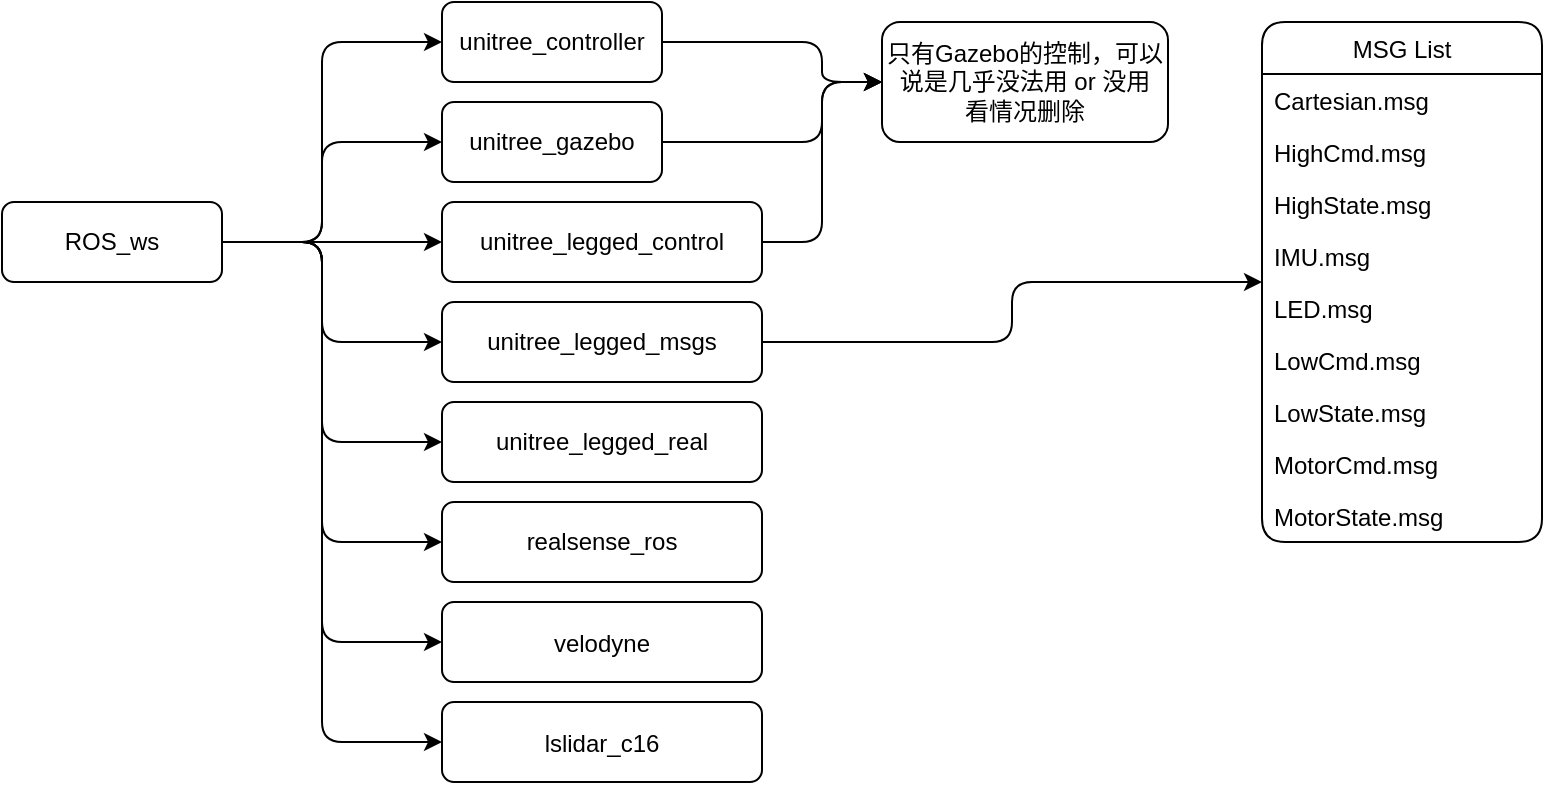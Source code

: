 <mxfile>
    <diagram id="2bcIbB1W4fU8qBgN0w6G" name="第 1 页">
        <mxGraphModel dx="541" dy="585" grid="1" gridSize="10" guides="1" tooltips="1" connect="1" arrows="1" fold="1" page="1" pageScale="1" pageWidth="827" pageHeight="1169" math="0" shadow="0">
            <root>
                <mxCell id="0"/>
                <mxCell id="1" parent="0"/>
                <mxCell id="C_AhAHpW7zwYLXLOmo2u-3" value="" style="edgeStyle=orthogonalEdgeStyle;rounded=1;orthogonalLoop=1;jettySize=auto;html=1;" parent="1" source="C_AhAHpW7zwYLXLOmo2u-1" target="C_AhAHpW7zwYLXLOmo2u-2" edge="1">
                    <mxGeometry relative="1" as="geometry"/>
                </mxCell>
                <mxCell id="C_AhAHpW7zwYLXLOmo2u-1" value="ROS_ws" style="rounded=1;whiteSpace=wrap;html=1;" parent="1" vertex="1">
                    <mxGeometry x="20" y="170" width="110" height="40" as="geometry"/>
                </mxCell>
                <mxCell id="C_AhAHpW7zwYLXLOmo2u-2" value="unitree_legged_control" style="rounded=1;whiteSpace=wrap;html=1;" parent="1" vertex="1">
                    <mxGeometry x="240" y="170" width="160" height="40" as="geometry"/>
                </mxCell>
                <mxCell id="C_AhAHpW7zwYLXLOmo2u-13" value="" style="edgeStyle=orthogonalEdgeStyle;rounded=1;orthogonalLoop=1;jettySize=auto;html=1;" parent="1" source="C_AhAHpW7zwYLXLOmo2u-4" target="C_AhAHpW7zwYLXLOmo2u-14" edge="1">
                    <mxGeometry relative="1" as="geometry">
                        <Array as="points">
                            <mxPoint x="430" y="140"/>
                            <mxPoint x="430" y="110"/>
                        </Array>
                    </mxGeometry>
                </mxCell>
                <mxCell id="C_AhAHpW7zwYLXLOmo2u-4" value="unitree_gazebo" style="rounded=1;whiteSpace=wrap;html=1;" parent="1" vertex="1">
                    <mxGeometry x="240" y="120" width="110" height="40" as="geometry"/>
                </mxCell>
                <mxCell id="C_AhAHpW7zwYLXLOmo2u-15" value="" style="edgeStyle=orthogonalEdgeStyle;rounded=1;orthogonalLoop=1;jettySize=auto;html=1;" parent="1" source="C_AhAHpW7zwYLXLOmo2u-5" target="C_AhAHpW7zwYLXLOmo2u-14" edge="1">
                    <mxGeometry relative="1" as="geometry">
                        <Array as="points">
                            <mxPoint x="430" y="90"/>
                            <mxPoint x="430" y="110"/>
                        </Array>
                    </mxGeometry>
                </mxCell>
                <mxCell id="C_AhAHpW7zwYLXLOmo2u-5" value="unitree_controller" style="rounded=1;whiteSpace=wrap;html=1;" parent="1" vertex="1">
                    <mxGeometry x="240" y="70" width="110" height="40" as="geometry"/>
                </mxCell>
                <mxCell id="C_AhAHpW7zwYLXLOmo2u-19" value="" style="edgeStyle=orthogonalEdgeStyle;rounded=1;orthogonalLoop=1;jettySize=auto;html=1;" parent="1" source="C_AhAHpW7zwYLXLOmo2u-6" target="C_AhAHpW7zwYLXLOmo2u-20" edge="1">
                    <mxGeometry relative="1" as="geometry">
                        <mxPoint x="610" y="240" as="targetPoint"/>
                    </mxGeometry>
                </mxCell>
                <mxCell id="C_AhAHpW7zwYLXLOmo2u-6" value="unitree_legged_msgs" style="rounded=1;whiteSpace=wrap;html=1;" parent="1" vertex="1">
                    <mxGeometry x="240" y="220" width="160" height="40" as="geometry"/>
                </mxCell>
                <mxCell id="C_AhAHpW7zwYLXLOmo2u-7" value="unitree_legged_real" style="rounded=1;whiteSpace=wrap;html=1;" parent="1" vertex="1">
                    <mxGeometry x="240" y="270" width="160" height="40" as="geometry"/>
                </mxCell>
                <mxCell id="C_AhAHpW7zwYLXLOmo2u-8" value="" style="edgeStyle=orthogonalEdgeStyle;rounded=1;orthogonalLoop=1;jettySize=auto;html=1;" parent="1" source="C_AhAHpW7zwYLXLOmo2u-1" target="C_AhAHpW7zwYLXLOmo2u-6" edge="1">
                    <mxGeometry relative="1" as="geometry">
                        <mxPoint x="140" y="170" as="sourcePoint"/>
                        <mxPoint x="240" y="190" as="targetPoint"/>
                        <Array as="points">
                            <mxPoint x="180" y="190"/>
                            <mxPoint x="180" y="240"/>
                        </Array>
                    </mxGeometry>
                </mxCell>
                <mxCell id="C_AhAHpW7zwYLXLOmo2u-9" value="" style="edgeStyle=orthogonalEdgeStyle;rounded=1;orthogonalLoop=1;jettySize=auto;html=1;" parent="1" source="C_AhAHpW7zwYLXLOmo2u-1" target="C_AhAHpW7zwYLXLOmo2u-7" edge="1">
                    <mxGeometry relative="1" as="geometry">
                        <mxPoint x="150" y="180" as="sourcePoint"/>
                        <mxPoint x="250" y="200" as="targetPoint"/>
                        <Array as="points">
                            <mxPoint x="180" y="190"/>
                            <mxPoint x="180" y="290"/>
                        </Array>
                    </mxGeometry>
                </mxCell>
                <mxCell id="C_AhAHpW7zwYLXLOmo2u-10" value="" style="edgeStyle=orthogonalEdgeStyle;rounded=1;orthogonalLoop=1;jettySize=auto;html=1;" parent="1" source="C_AhAHpW7zwYLXLOmo2u-1" target="C_AhAHpW7zwYLXLOmo2u-4" edge="1">
                    <mxGeometry relative="1" as="geometry">
                        <mxPoint x="160" y="190" as="sourcePoint"/>
                        <mxPoint x="260" y="210" as="targetPoint"/>
                        <Array as="points">
                            <mxPoint x="180" y="190"/>
                            <mxPoint x="180" y="140"/>
                        </Array>
                    </mxGeometry>
                </mxCell>
                <mxCell id="C_AhAHpW7zwYLXLOmo2u-11" value="" style="edgeStyle=orthogonalEdgeStyle;rounded=1;orthogonalLoop=1;jettySize=auto;html=1;" parent="1" source="C_AhAHpW7zwYLXLOmo2u-1" target="C_AhAHpW7zwYLXLOmo2u-5" edge="1">
                    <mxGeometry relative="1" as="geometry">
                        <mxPoint x="170" y="200" as="sourcePoint"/>
                        <mxPoint x="270" y="220" as="targetPoint"/>
                        <Array as="points">
                            <mxPoint x="180" y="190"/>
                            <mxPoint x="180" y="90"/>
                        </Array>
                    </mxGeometry>
                </mxCell>
                <mxCell id="C_AhAHpW7zwYLXLOmo2u-14" value="只有Gazebo的控制，可以说是几乎没法用 or 没用&lt;br&gt;看情况删除" style="rounded=1;whiteSpace=wrap;html=1;" parent="1" vertex="1">
                    <mxGeometry x="460" y="80" width="143" height="60" as="geometry"/>
                </mxCell>
                <mxCell id="C_AhAHpW7zwYLXLOmo2u-17" value="" style="edgeStyle=orthogonalEdgeStyle;rounded=1;orthogonalLoop=1;jettySize=auto;html=1;" parent="1" source="C_AhAHpW7zwYLXLOmo2u-2" target="C_AhAHpW7zwYLXLOmo2u-14" edge="1">
                    <mxGeometry relative="1" as="geometry">
                        <mxPoint x="360" y="150" as="sourcePoint"/>
                        <mxPoint x="440" y="100" as="targetPoint"/>
                        <Array as="points">
                            <mxPoint x="430" y="190"/>
                            <mxPoint x="430" y="110"/>
                        </Array>
                    </mxGeometry>
                </mxCell>
                <mxCell id="C_AhAHpW7zwYLXLOmo2u-20" value="MSG List" style="swimlane;fontStyle=0;childLayout=stackLayout;horizontal=1;startSize=26;horizontalStack=0;resizeParent=1;resizeParentMax=0;resizeLast=0;collapsible=0;marginBottom=0;rounded=1;shadow=0;glass=0;connectable=1;allowArrows=1;dropTarget=1;" parent="1" vertex="1">
                    <mxGeometry x="650" y="80" width="140" height="260" as="geometry"/>
                </mxCell>
                <mxCell id="C_AhAHpW7zwYLXLOmo2u-21" value="Cartesian.msg" style="text;strokeColor=none;fillColor=none;align=left;verticalAlign=top;spacingLeft=4;spacingRight=4;overflow=hidden;rotatable=0;points=[[0,0.5],[1,0.5]];portConstraint=eastwest;" parent="C_AhAHpW7zwYLXLOmo2u-20" vertex="1">
                    <mxGeometry y="26" width="140" height="26" as="geometry"/>
                </mxCell>
                <mxCell id="C_AhAHpW7zwYLXLOmo2u-22" value="HighCmd.msg" style="text;strokeColor=none;fillColor=none;align=left;verticalAlign=top;spacingLeft=4;spacingRight=4;overflow=hidden;rotatable=0;points=[[0,0.5],[1,0.5]];portConstraint=eastwest;" parent="C_AhAHpW7zwYLXLOmo2u-20" vertex="1">
                    <mxGeometry y="52" width="140" height="26" as="geometry"/>
                </mxCell>
                <mxCell id="C_AhAHpW7zwYLXLOmo2u-23" value="HighState.msg" style="text;strokeColor=none;fillColor=none;align=left;verticalAlign=top;spacingLeft=4;spacingRight=4;overflow=hidden;rotatable=0;points=[[0,0.5],[1,0.5]];portConstraint=eastwest;" parent="C_AhAHpW7zwYLXLOmo2u-20" vertex="1">
                    <mxGeometry y="78" width="140" height="26" as="geometry"/>
                </mxCell>
                <mxCell id="C_AhAHpW7zwYLXLOmo2u-27" value="IMU.msg" style="text;strokeColor=none;fillColor=none;align=left;verticalAlign=top;spacingLeft=4;spacingRight=4;overflow=hidden;rotatable=0;points=[[0,0.5],[1,0.5]];portConstraint=eastwest;" parent="C_AhAHpW7zwYLXLOmo2u-20" vertex="1">
                    <mxGeometry y="104" width="140" height="26" as="geometry"/>
                </mxCell>
                <mxCell id="C_AhAHpW7zwYLXLOmo2u-26" value="LED.msg" style="text;strokeColor=none;fillColor=none;align=left;verticalAlign=top;spacingLeft=4;spacingRight=4;overflow=hidden;rotatable=0;points=[[0,0.5],[1,0.5]];portConstraint=eastwest;" parent="C_AhAHpW7zwYLXLOmo2u-20" vertex="1">
                    <mxGeometry y="130" width="140" height="26" as="geometry"/>
                </mxCell>
                <mxCell id="C_AhAHpW7zwYLXLOmo2u-25" value="LowCmd.msg" style="text;strokeColor=none;fillColor=none;align=left;verticalAlign=top;spacingLeft=4;spacingRight=4;overflow=hidden;rotatable=0;points=[[0,0.5],[1,0.5]];portConstraint=eastwest;" parent="C_AhAHpW7zwYLXLOmo2u-20" vertex="1">
                    <mxGeometry y="156" width="140" height="26" as="geometry"/>
                </mxCell>
                <mxCell id="C_AhAHpW7zwYLXLOmo2u-24" value="LowState.msg" style="text;strokeColor=none;fillColor=none;align=left;verticalAlign=top;spacingLeft=4;spacingRight=4;overflow=hidden;rotatable=0;points=[[0,0.5],[1,0.5]];portConstraint=eastwest;" parent="C_AhAHpW7zwYLXLOmo2u-20" vertex="1">
                    <mxGeometry y="182" width="140" height="26" as="geometry"/>
                </mxCell>
                <mxCell id="C_AhAHpW7zwYLXLOmo2u-29" value="MotorCmd.msg" style="text;strokeColor=none;fillColor=none;align=left;verticalAlign=top;spacingLeft=4;spacingRight=4;overflow=hidden;rotatable=0;points=[[0,0.5],[1,0.5]];portConstraint=eastwest;" parent="C_AhAHpW7zwYLXLOmo2u-20" vertex="1">
                    <mxGeometry y="208" width="140" height="26" as="geometry"/>
                </mxCell>
                <mxCell id="C_AhAHpW7zwYLXLOmo2u-28" value="MotorState.msg" style="text;strokeColor=none;fillColor=none;align=left;verticalAlign=top;spacingLeft=4;spacingRight=4;overflow=hidden;rotatable=0;points=[[0,0.5],[1,0.5]];portConstraint=eastwest;" parent="C_AhAHpW7zwYLXLOmo2u-20" vertex="1">
                    <mxGeometry y="234" width="140" height="26" as="geometry"/>
                </mxCell>
                <mxCell id="C_AhAHpW7zwYLXLOmo2u-30" value="" style="edgeStyle=orthogonalEdgeStyle;rounded=1;orthogonalLoop=1;jettySize=auto;html=1;entryX=0;entryY=0.5;entryDx=0;entryDy=0;" parent="1" source="C_AhAHpW7zwYLXLOmo2u-1" target="C_AhAHpW7zwYLXLOmo2u-31" edge="1">
                    <mxGeometry relative="1" as="geometry">
                        <mxPoint x="140" y="200.034" as="sourcePoint"/>
                        <mxPoint x="250" y="300.034" as="targetPoint"/>
                        <Array as="points">
                            <mxPoint x="180" y="190"/>
                            <mxPoint x="180" y="340"/>
                        </Array>
                    </mxGeometry>
                </mxCell>
                <mxCell id="C_AhAHpW7zwYLXLOmo2u-31" value="realsense_ros" style="rounded=1;whiteSpace=wrap;html=1;" parent="1" vertex="1">
                    <mxGeometry x="240" y="320" width="160" height="40" as="geometry"/>
                </mxCell>
                <mxCell id="C_AhAHpW7zwYLXLOmo2u-32" value="&lt;p class=&quot;p1&quot; style=&quot;margin: 0px ; font-stretch: normal ; line-height: normal&quot;&gt;velodyne&lt;/p&gt;" style="rounded=1;whiteSpace=wrap;html=1;" parent="1" vertex="1">
                    <mxGeometry x="240" y="370" width="160" height="40" as="geometry"/>
                </mxCell>
                <mxCell id="C_AhAHpW7zwYLXLOmo2u-34" value="" style="edgeStyle=orthogonalEdgeStyle;rounded=1;orthogonalLoop=1;jettySize=auto;html=1;" parent="1" source="C_AhAHpW7zwYLXLOmo2u-1" target="C_AhAHpW7zwYLXLOmo2u-32" edge="1">
                    <mxGeometry relative="1" as="geometry">
                        <mxPoint x="140" y="200.034" as="sourcePoint"/>
                        <mxPoint x="250" y="350" as="targetPoint"/>
                        <Array as="points">
                            <mxPoint x="180" y="190"/>
                            <mxPoint x="180" y="390"/>
                        </Array>
                    </mxGeometry>
                </mxCell>
                <mxCell id="2" value="&lt;p class=&quot;p1&quot; style=&quot;margin: 0px ; font-stretch: normal ; line-height: normal&quot;&gt;lslidar_c16&lt;/p&gt;" style="rounded=1;whiteSpace=wrap;html=1;" vertex="1" parent="1">
                    <mxGeometry x="240" y="420" width="160" height="40" as="geometry"/>
                </mxCell>
                <mxCell id="3" value="" style="edgeStyle=orthogonalEdgeStyle;rounded=1;orthogonalLoop=1;jettySize=auto;html=1;" edge="1" parent="1" source="C_AhAHpW7zwYLXLOmo2u-1" target="2">
                    <mxGeometry relative="1" as="geometry">
                        <mxPoint x="140" y="200" as="sourcePoint"/>
                        <mxPoint x="250" y="400" as="targetPoint"/>
                        <Array as="points">
                            <mxPoint x="180" y="190"/>
                            <mxPoint x="180" y="440"/>
                        </Array>
                    </mxGeometry>
                </mxCell>
            </root>
        </mxGraphModel>
    </diagram>
</mxfile>